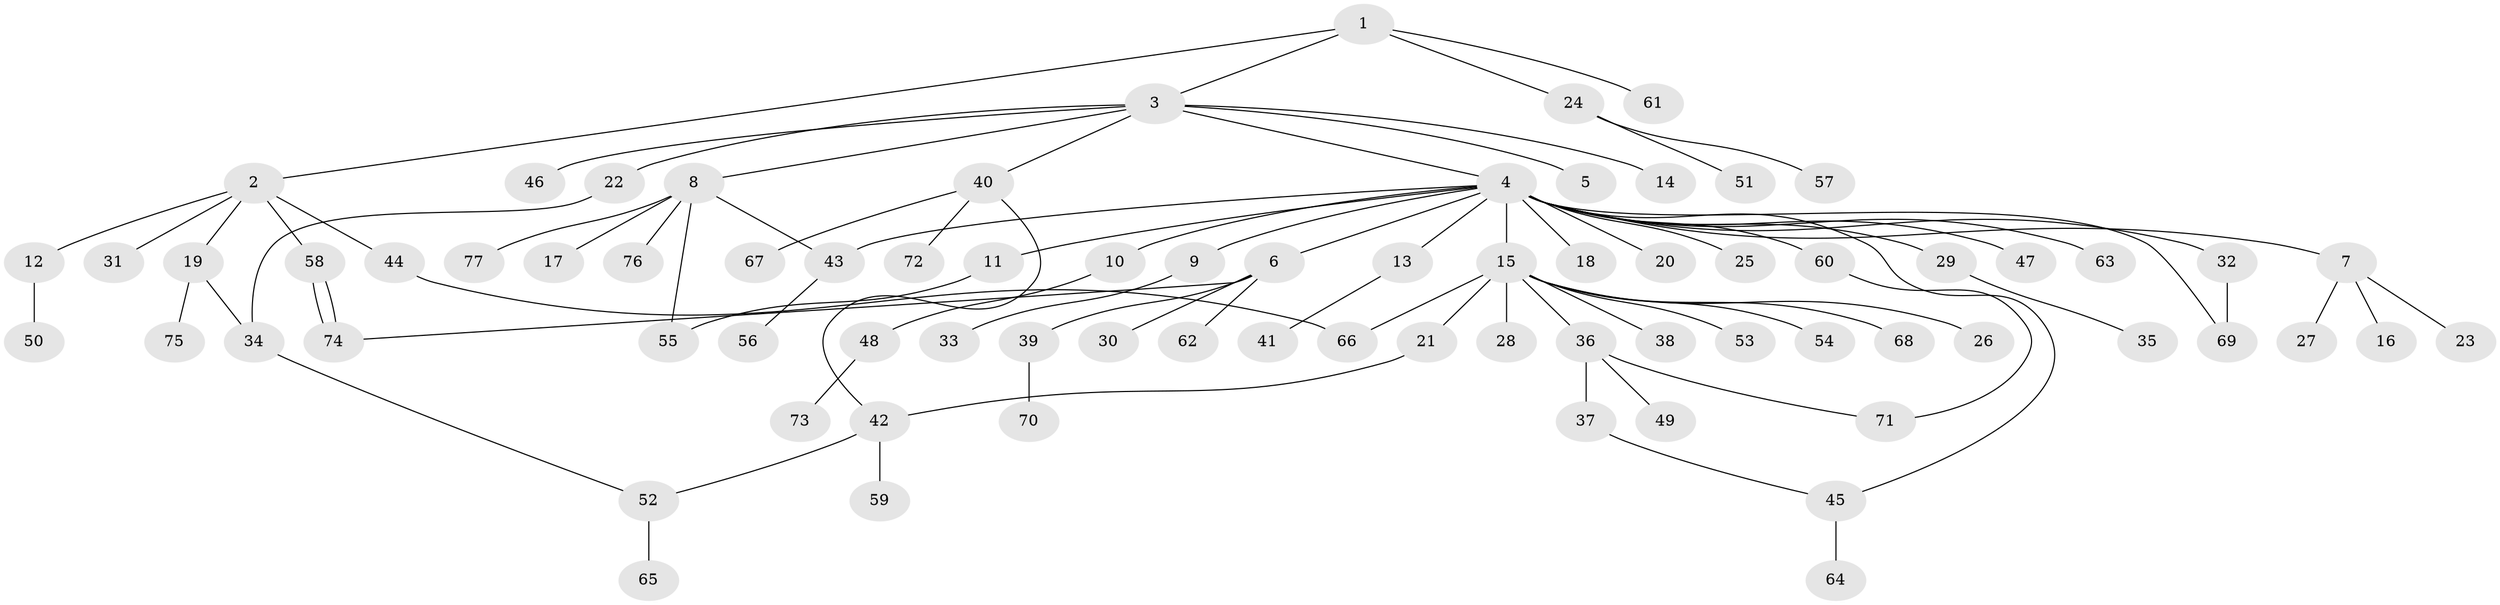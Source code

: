 // coarse degree distribution, {6: 0.05263157894736842, 8: 0.02631578947368421, 14: 0.02631578947368421, 1: 0.5263157894736842, 5: 0.02631578947368421, 3: 0.13157894736842105, 2: 0.18421052631578946, 4: 0.02631578947368421}
// Generated by graph-tools (version 1.1) at 2025/18/03/04/25 18:18:09]
// undirected, 77 vertices, 87 edges
graph export_dot {
graph [start="1"]
  node [color=gray90,style=filled];
  1;
  2;
  3;
  4;
  5;
  6;
  7;
  8;
  9;
  10;
  11;
  12;
  13;
  14;
  15;
  16;
  17;
  18;
  19;
  20;
  21;
  22;
  23;
  24;
  25;
  26;
  27;
  28;
  29;
  30;
  31;
  32;
  33;
  34;
  35;
  36;
  37;
  38;
  39;
  40;
  41;
  42;
  43;
  44;
  45;
  46;
  47;
  48;
  49;
  50;
  51;
  52;
  53;
  54;
  55;
  56;
  57;
  58;
  59;
  60;
  61;
  62;
  63;
  64;
  65;
  66;
  67;
  68;
  69;
  70;
  71;
  72;
  73;
  74;
  75;
  76;
  77;
  1 -- 2;
  1 -- 3;
  1 -- 24;
  1 -- 61;
  2 -- 12;
  2 -- 19;
  2 -- 31;
  2 -- 44;
  2 -- 58;
  3 -- 4;
  3 -- 5;
  3 -- 8;
  3 -- 14;
  3 -- 22;
  3 -- 40;
  3 -- 46;
  4 -- 6;
  4 -- 7;
  4 -- 9;
  4 -- 10;
  4 -- 11;
  4 -- 13;
  4 -- 15;
  4 -- 18;
  4 -- 20;
  4 -- 25;
  4 -- 29;
  4 -- 32;
  4 -- 43;
  4 -- 45;
  4 -- 47;
  4 -- 60;
  4 -- 63;
  4 -- 69;
  6 -- 30;
  6 -- 39;
  6 -- 62;
  6 -- 74;
  7 -- 16;
  7 -- 23;
  7 -- 27;
  8 -- 17;
  8 -- 43;
  8 -- 55;
  8 -- 76;
  8 -- 77;
  9 -- 33;
  10 -- 48;
  11 -- 55;
  12 -- 50;
  13 -- 41;
  15 -- 21;
  15 -- 26;
  15 -- 28;
  15 -- 36;
  15 -- 38;
  15 -- 53;
  15 -- 54;
  15 -- 66;
  15 -- 68;
  19 -- 34;
  19 -- 75;
  21 -- 42;
  22 -- 34;
  24 -- 51;
  24 -- 57;
  29 -- 35;
  32 -- 69;
  34 -- 52;
  36 -- 37;
  36 -- 49;
  36 -- 71;
  37 -- 45;
  39 -- 70;
  40 -- 42;
  40 -- 67;
  40 -- 72;
  42 -- 52;
  42 -- 59;
  43 -- 56;
  44 -- 66;
  45 -- 64;
  48 -- 73;
  52 -- 65;
  58 -- 74;
  58 -- 74;
  60 -- 71;
}
